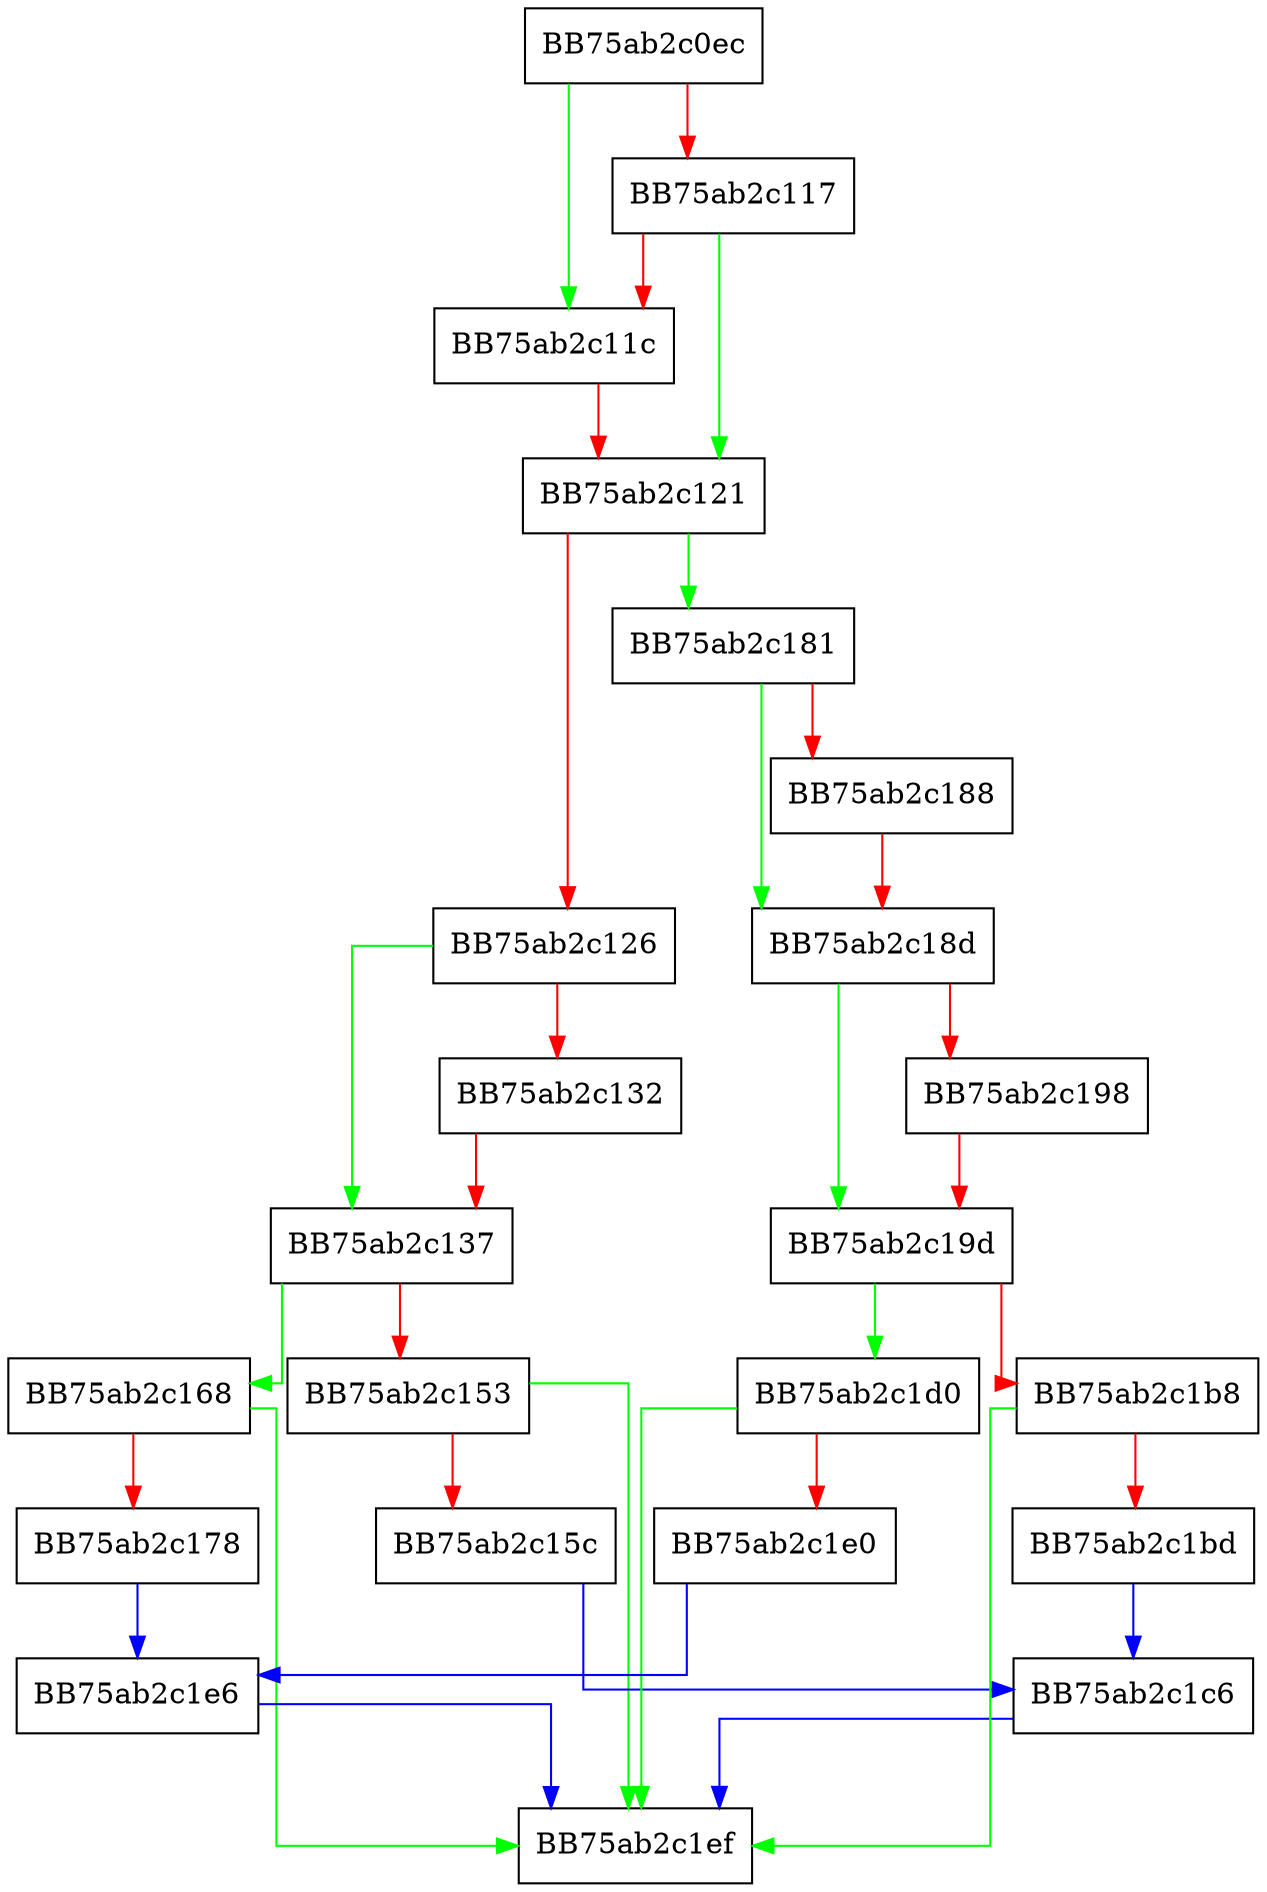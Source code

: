 digraph remap_prefetch {
  node [shape="box"];
  graph [splines=ortho];
  BB75ab2c0ec -> BB75ab2c11c [color="green"];
  BB75ab2c0ec -> BB75ab2c117 [color="red"];
  BB75ab2c117 -> BB75ab2c121 [color="green"];
  BB75ab2c117 -> BB75ab2c11c [color="red"];
  BB75ab2c11c -> BB75ab2c121 [color="red"];
  BB75ab2c121 -> BB75ab2c181 [color="green"];
  BB75ab2c121 -> BB75ab2c126 [color="red"];
  BB75ab2c126 -> BB75ab2c137 [color="green"];
  BB75ab2c126 -> BB75ab2c132 [color="red"];
  BB75ab2c132 -> BB75ab2c137 [color="red"];
  BB75ab2c137 -> BB75ab2c168 [color="green"];
  BB75ab2c137 -> BB75ab2c153 [color="red"];
  BB75ab2c153 -> BB75ab2c1ef [color="green"];
  BB75ab2c153 -> BB75ab2c15c [color="red"];
  BB75ab2c15c -> BB75ab2c1c6 [color="blue"];
  BB75ab2c168 -> BB75ab2c1ef [color="green"];
  BB75ab2c168 -> BB75ab2c178 [color="red"];
  BB75ab2c178 -> BB75ab2c1e6 [color="blue"];
  BB75ab2c181 -> BB75ab2c18d [color="green"];
  BB75ab2c181 -> BB75ab2c188 [color="red"];
  BB75ab2c188 -> BB75ab2c18d [color="red"];
  BB75ab2c18d -> BB75ab2c19d [color="green"];
  BB75ab2c18d -> BB75ab2c198 [color="red"];
  BB75ab2c198 -> BB75ab2c19d [color="red"];
  BB75ab2c19d -> BB75ab2c1d0 [color="green"];
  BB75ab2c19d -> BB75ab2c1b8 [color="red"];
  BB75ab2c1b8 -> BB75ab2c1ef [color="green"];
  BB75ab2c1b8 -> BB75ab2c1bd [color="red"];
  BB75ab2c1bd -> BB75ab2c1c6 [color="blue"];
  BB75ab2c1c6 -> BB75ab2c1ef [color="blue"];
  BB75ab2c1d0 -> BB75ab2c1ef [color="green"];
  BB75ab2c1d0 -> BB75ab2c1e0 [color="red"];
  BB75ab2c1e0 -> BB75ab2c1e6 [color="blue"];
  BB75ab2c1e6 -> BB75ab2c1ef [color="blue"];
}